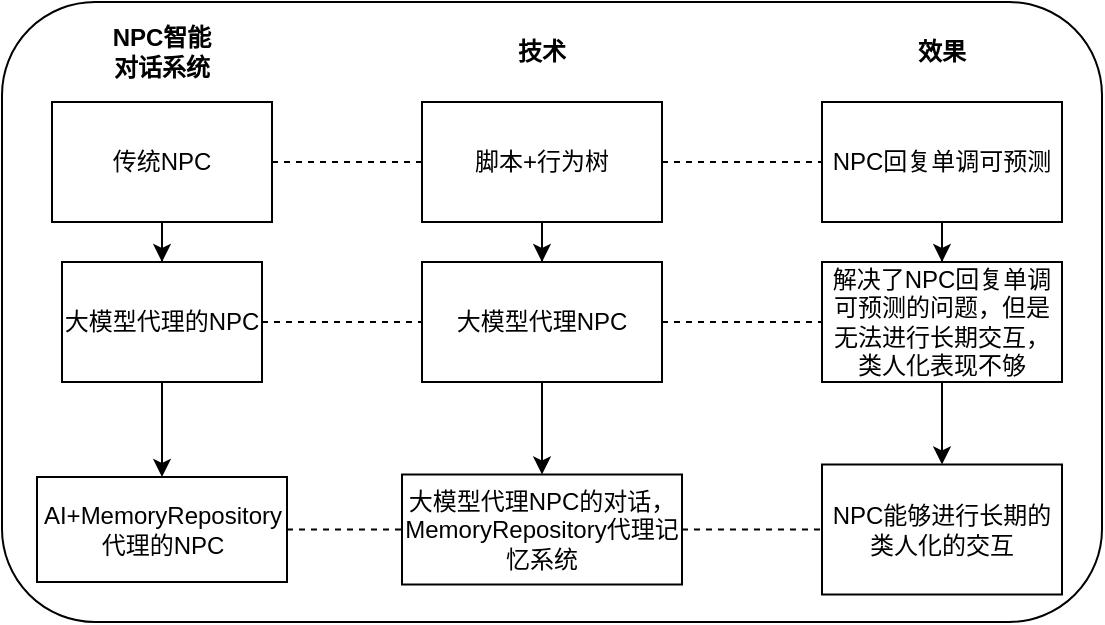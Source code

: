 <mxfile version="26.1.0">
  <diagram name="Page-1" id="nQkI8m8ni--jbyRCbZtI">
    <mxGraphModel dx="1050" dy="538" grid="1" gridSize="10" guides="1" tooltips="1" connect="1" arrows="1" fold="1" page="1" pageScale="1" pageWidth="850" pageHeight="1100" math="0" shadow="0">
      <root>
        <mxCell id="0" />
        <mxCell id="1" parent="0" />
        <mxCell id="OHtOWuJ2Fl4cZPmt4c_e-1" value="" style="rounded=1;whiteSpace=wrap;html=1;" vertex="1" parent="1">
          <mxGeometry x="130" y="100" width="550" height="310" as="geometry" />
        </mxCell>
        <mxCell id="OHtOWuJ2Fl4cZPmt4c_e-13" style="edgeStyle=orthogonalEdgeStyle;rounded=0;orthogonalLoop=1;jettySize=auto;html=1;" edge="1" parent="1" source="OHtOWuJ2Fl4cZPmt4c_e-2" target="OHtOWuJ2Fl4cZPmt4c_e-3">
          <mxGeometry relative="1" as="geometry" />
        </mxCell>
        <mxCell id="OHtOWuJ2Fl4cZPmt4c_e-20" style="edgeStyle=orthogonalEdgeStyle;rounded=0;orthogonalLoop=1;jettySize=auto;html=1;entryX=0;entryY=0.5;entryDx=0;entryDy=0;dashed=1;endArrow=none;startFill=0;" edge="1" parent="1" source="OHtOWuJ2Fl4cZPmt4c_e-2" target="OHtOWuJ2Fl4cZPmt4c_e-5">
          <mxGeometry relative="1" as="geometry">
            <Array as="points">
              <mxPoint x="230" y="180" />
              <mxPoint x="230" y="180" />
            </Array>
          </mxGeometry>
        </mxCell>
        <mxCell id="OHtOWuJ2Fl4cZPmt4c_e-2" value="传统NPC" style="text;html=1;align=center;verticalAlign=middle;whiteSpace=wrap;rounded=0;strokeColor=default;" vertex="1" parent="1">
          <mxGeometry x="155" y="150" width="110" height="60" as="geometry" />
        </mxCell>
        <mxCell id="OHtOWuJ2Fl4cZPmt4c_e-14" style="edgeStyle=orthogonalEdgeStyle;rounded=0;orthogonalLoop=1;jettySize=auto;html=1;" edge="1" parent="1" source="OHtOWuJ2Fl4cZPmt4c_e-3" target="OHtOWuJ2Fl4cZPmt4c_e-4">
          <mxGeometry relative="1" as="geometry" />
        </mxCell>
        <mxCell id="OHtOWuJ2Fl4cZPmt4c_e-24" style="edgeStyle=orthogonalEdgeStyle;rounded=0;orthogonalLoop=1;jettySize=auto;html=1;entryX=0;entryY=0.5;entryDx=0;entryDy=0;endArrow=none;startFill=0;dashed=1;" edge="1" parent="1" source="OHtOWuJ2Fl4cZPmt4c_e-3" target="OHtOWuJ2Fl4cZPmt4c_e-6">
          <mxGeometry relative="1" as="geometry" />
        </mxCell>
        <mxCell id="OHtOWuJ2Fl4cZPmt4c_e-3" value="大模型代理的NPC" style="text;html=1;align=center;verticalAlign=middle;whiteSpace=wrap;rounded=0;strokeColor=default;" vertex="1" parent="1">
          <mxGeometry x="160" y="230" width="100" height="60" as="geometry" />
        </mxCell>
        <mxCell id="OHtOWuJ2Fl4cZPmt4c_e-28" style="edgeStyle=orthogonalEdgeStyle;rounded=0;orthogonalLoop=1;jettySize=auto;html=1;endArrow=none;startFill=0;dashed=1;" edge="1" parent="1" source="OHtOWuJ2Fl4cZPmt4c_e-4" target="OHtOWuJ2Fl4cZPmt4c_e-7">
          <mxGeometry relative="1" as="geometry" />
        </mxCell>
        <mxCell id="OHtOWuJ2Fl4cZPmt4c_e-4" value="AI+MemoryRepository代理的NPC" style="text;html=1;align=center;verticalAlign=middle;whiteSpace=wrap;rounded=0;strokeColor=default;" vertex="1" parent="1">
          <mxGeometry x="147.5" y="337.5" width="125" height="52.5" as="geometry" />
        </mxCell>
        <mxCell id="OHtOWuJ2Fl4cZPmt4c_e-15" style="edgeStyle=orthogonalEdgeStyle;rounded=0;orthogonalLoop=1;jettySize=auto;html=1;" edge="1" parent="1" source="OHtOWuJ2Fl4cZPmt4c_e-5" target="OHtOWuJ2Fl4cZPmt4c_e-6">
          <mxGeometry relative="1" as="geometry" />
        </mxCell>
        <mxCell id="OHtOWuJ2Fl4cZPmt4c_e-22" style="edgeStyle=orthogonalEdgeStyle;rounded=0;orthogonalLoop=1;jettySize=auto;html=1;entryX=0;entryY=0.5;entryDx=0;entryDy=0;dashed=1;endArrow=none;startFill=0;" edge="1" parent="1" source="OHtOWuJ2Fl4cZPmt4c_e-5" target="OHtOWuJ2Fl4cZPmt4c_e-10">
          <mxGeometry relative="1" as="geometry" />
        </mxCell>
        <mxCell id="OHtOWuJ2Fl4cZPmt4c_e-5" value="脚本+行为树" style="rounded=0;whiteSpace=wrap;html=1;" vertex="1" parent="1">
          <mxGeometry x="340" y="150" width="120" height="60" as="geometry" />
        </mxCell>
        <mxCell id="OHtOWuJ2Fl4cZPmt4c_e-16" style="edgeStyle=orthogonalEdgeStyle;rounded=0;orthogonalLoop=1;jettySize=auto;html=1;" edge="1" parent="1" source="OHtOWuJ2Fl4cZPmt4c_e-6" target="OHtOWuJ2Fl4cZPmt4c_e-7">
          <mxGeometry relative="1" as="geometry" />
        </mxCell>
        <mxCell id="OHtOWuJ2Fl4cZPmt4c_e-25" style="edgeStyle=orthogonalEdgeStyle;rounded=0;orthogonalLoop=1;jettySize=auto;html=1;entryX=0;entryY=0.5;entryDx=0;entryDy=0;dashed=1;endArrow=none;startFill=0;" edge="1" parent="1" source="OHtOWuJ2Fl4cZPmt4c_e-6" target="OHtOWuJ2Fl4cZPmt4c_e-11">
          <mxGeometry relative="1" as="geometry" />
        </mxCell>
        <mxCell id="OHtOWuJ2Fl4cZPmt4c_e-6" value="大模型代理NPC" style="rounded=0;whiteSpace=wrap;html=1;" vertex="1" parent="1">
          <mxGeometry x="340" y="230" width="120" height="60" as="geometry" />
        </mxCell>
        <mxCell id="OHtOWuJ2Fl4cZPmt4c_e-26" style="edgeStyle=orthogonalEdgeStyle;rounded=0;orthogonalLoop=1;jettySize=auto;html=1;entryX=0;entryY=0.5;entryDx=0;entryDy=0;dashed=1;endArrow=none;startFill=0;" edge="1" parent="1" source="OHtOWuJ2Fl4cZPmt4c_e-7" target="OHtOWuJ2Fl4cZPmt4c_e-12">
          <mxGeometry relative="1" as="geometry" />
        </mxCell>
        <mxCell id="OHtOWuJ2Fl4cZPmt4c_e-7" value="大模型代理NPC的对话，MemoryRepository代理记忆系统" style="rounded=0;whiteSpace=wrap;html=1;" vertex="1" parent="1">
          <mxGeometry x="330" y="336.25" width="140" height="55" as="geometry" />
        </mxCell>
        <mxCell id="OHtOWuJ2Fl4cZPmt4c_e-8" value="&lt;b&gt;技术&lt;/b&gt;" style="text;html=1;align=center;verticalAlign=middle;whiteSpace=wrap;rounded=0;" vertex="1" parent="1">
          <mxGeometry x="370" y="110" width="60" height="30" as="geometry" />
        </mxCell>
        <mxCell id="OHtOWuJ2Fl4cZPmt4c_e-9" value="&lt;b&gt;效果&lt;/b&gt;" style="text;html=1;align=center;verticalAlign=middle;whiteSpace=wrap;rounded=0;" vertex="1" parent="1">
          <mxGeometry x="570" y="110" width="60" height="30" as="geometry" />
        </mxCell>
        <mxCell id="OHtOWuJ2Fl4cZPmt4c_e-17" style="edgeStyle=orthogonalEdgeStyle;rounded=0;orthogonalLoop=1;jettySize=auto;html=1;" edge="1" parent="1" source="OHtOWuJ2Fl4cZPmt4c_e-10" target="OHtOWuJ2Fl4cZPmt4c_e-11">
          <mxGeometry relative="1" as="geometry" />
        </mxCell>
        <mxCell id="OHtOWuJ2Fl4cZPmt4c_e-10" value="NPC回复单调可预测" style="rounded=0;whiteSpace=wrap;html=1;" vertex="1" parent="1">
          <mxGeometry x="540" y="150" width="120" height="60" as="geometry" />
        </mxCell>
        <mxCell id="OHtOWuJ2Fl4cZPmt4c_e-18" style="edgeStyle=orthogonalEdgeStyle;rounded=0;orthogonalLoop=1;jettySize=auto;html=1;" edge="1" parent="1" source="OHtOWuJ2Fl4cZPmt4c_e-11" target="OHtOWuJ2Fl4cZPmt4c_e-12">
          <mxGeometry relative="1" as="geometry" />
        </mxCell>
        <mxCell id="OHtOWuJ2Fl4cZPmt4c_e-11" value="解决了NPC回复单调可预测的问题，但是无法进行长期交互，类人化表现不够" style="rounded=0;whiteSpace=wrap;html=1;" vertex="1" parent="1">
          <mxGeometry x="540" y="230" width="120" height="60" as="geometry" />
        </mxCell>
        <mxCell id="OHtOWuJ2Fl4cZPmt4c_e-12" value="NPC能够进行长期的类人化的交互" style="rounded=0;whiteSpace=wrap;html=1;" vertex="1" parent="1">
          <mxGeometry x="540" y="331.25" width="120" height="65" as="geometry" />
        </mxCell>
        <mxCell id="OHtOWuJ2Fl4cZPmt4c_e-19" value="&lt;font data-darkreader-inline-color=&quot;&quot; style=&quot;color: rgb(0, 0, 0); --darkreader-inline-color: var(--darkreader-text-000000, #1e1c19);&quot;&gt;&lt;b&gt;NPC智能对话系统&lt;/b&gt;&lt;/font&gt;" style="text;html=1;align=center;verticalAlign=middle;whiteSpace=wrap;rounded=0;" vertex="1" parent="1">
          <mxGeometry x="180" y="110" width="60" height="30" as="geometry" />
        </mxCell>
      </root>
    </mxGraphModel>
  </diagram>
</mxfile>
